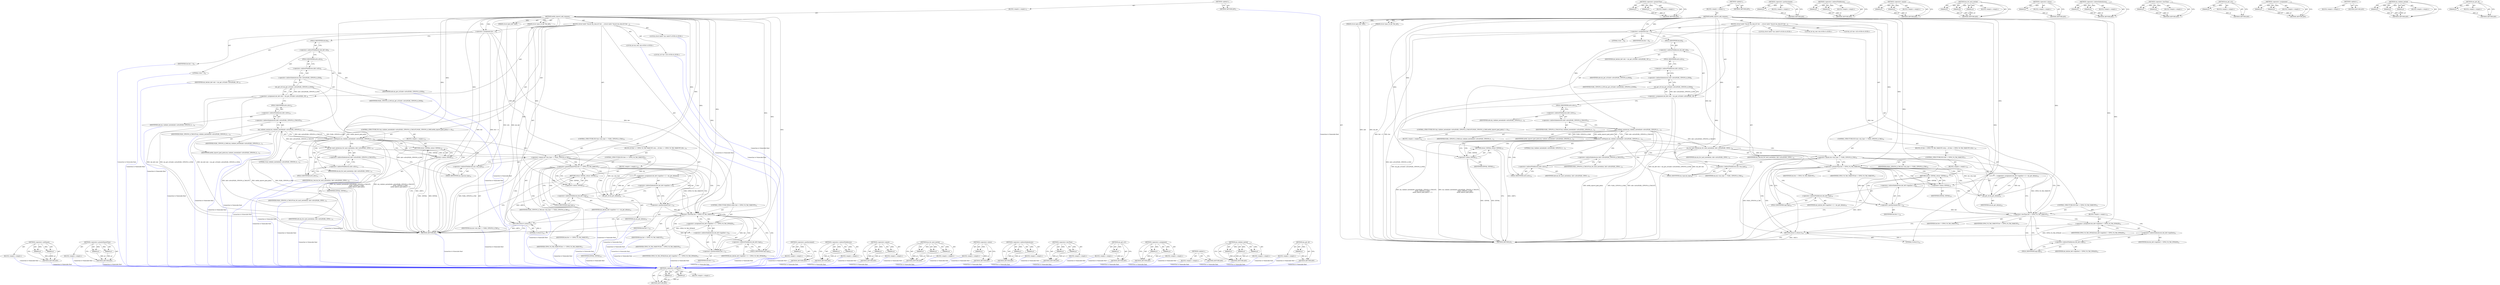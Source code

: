 digraph "nla_get_u8" {
vulnerable_133 [label=<(METHOD,&lt;operator&gt;.notEquals)>];
vulnerable_134 [label=<(PARAM,p1)>];
vulnerable_135 [label=<(PARAM,p2)>];
vulnerable_136 [label=<(BLOCK,&lt;empty&gt;,&lt;empty&gt;)>];
vulnerable_137 [label=<(METHOD_RETURN,ANY)>];
vulnerable_159 [label=<(METHOD,&lt;operator&gt;.greaterThan)>];
vulnerable_160 [label=<(PARAM,p1)>];
vulnerable_161 [label=<(PARAM,p2)>];
vulnerable_162 [label=<(BLOCK,&lt;empty&gt;,&lt;empty&gt;)>];
vulnerable_163 [label=<(METHOD_RETURN,ANY)>];
vulnerable_6 [label=<(METHOD,&lt;global&gt;)<SUB>1</SUB>>];
vulnerable_7 [label=<(BLOCK,&lt;empty&gt;,&lt;empty&gt;)<SUB>1</SUB>>];
vulnerable_8 [label=<(METHOD,netlbl_cipsov4_add_common)<SUB>1</SUB>>];
vulnerable_9 [label=<(PARAM,struct genl_info *info)<SUB>1</SUB>>];
vulnerable_10 [label=<(PARAM,struct cipso_v4_doi *doi_def)<SUB>2</SUB>>];
vulnerable_11 [label=<(BLOCK,{
	struct nlattr *nla;
	int nla_rem;
	u32 iter ...,{
	struct nlattr *nla;
	int nla_rem;
	u32 iter ...)<SUB>3</SUB>>];
vulnerable_12 [label="<(LOCAL,struct nlattr* nla: nlattr*)<SUB>4</SUB>>"];
vulnerable_13 [label="<(LOCAL,int nla_rem: int)<SUB>5</SUB>>"];
vulnerable_14 [label="<(LOCAL,u32 iter: u32)<SUB>6</SUB>>"];
vulnerable_15 [label=<(&lt;operator&gt;.assignment,iter = 0)<SUB>6</SUB>>];
vulnerable_16 [label=<(IDENTIFIER,iter,iter = 0)<SUB>6</SUB>>];
vulnerable_17 [label=<(LITERAL,0,iter = 0)<SUB>6</SUB>>];
vulnerable_18 [label=<(&lt;operator&gt;.assignment,doi_def-&gt;doi = nla_get_u32(info-&gt;attrs[NLBL_CIP...)<SUB>8</SUB>>];
vulnerable_19 [label=<(&lt;operator&gt;.indirectFieldAccess,doi_def-&gt;doi)<SUB>8</SUB>>];
vulnerable_20 [label=<(IDENTIFIER,doi_def,doi_def-&gt;doi = nla_get_u32(info-&gt;attrs[NLBL_CIP...)<SUB>8</SUB>>];
vulnerable_21 [label=<(FIELD_IDENTIFIER,doi,doi)<SUB>8</SUB>>];
vulnerable_22 [label=<(nla_get_u32,nla_get_u32(info-&gt;attrs[NLBL_CIPSOV4_A_DOI]))<SUB>8</SUB>>];
vulnerable_23 [label=<(&lt;operator&gt;.indirectIndexAccess,info-&gt;attrs[NLBL_CIPSOV4_A_DOI])<SUB>8</SUB>>];
vulnerable_24 [label=<(&lt;operator&gt;.indirectFieldAccess,info-&gt;attrs)<SUB>8</SUB>>];
vulnerable_25 [label=<(IDENTIFIER,info,nla_get_u32(info-&gt;attrs[NLBL_CIPSOV4_A_DOI]))<SUB>8</SUB>>];
vulnerable_26 [label=<(FIELD_IDENTIFIER,attrs,attrs)<SUB>8</SUB>>];
vulnerable_27 [label=<(IDENTIFIER,NLBL_CIPSOV4_A_DOI,nla_get_u32(info-&gt;attrs[NLBL_CIPSOV4_A_DOI]))<SUB>8</SUB>>];
vulnerable_28 [label=<(CONTROL_STRUCTURE,IF,if (nla_validate_nested(info-&gt;attrs[NLBL_CIPSOV4_A_TAGLST],
				NLBL_CIPSOV4_A_MAX,
				netlbl_cipsov4_genl_policy) != 0))<SUB>10</SUB>>];
vulnerable_29 [label=<(&lt;operator&gt;.notEquals,nla_validate_nested(info-&gt;attrs[NLBL_CIPSOV4_A_...)<SUB>10</SUB>>];
vulnerable_30 [label=<(nla_validate_nested,nla_validate_nested(info-&gt;attrs[NLBL_CIPSOV4_A_...)<SUB>10</SUB>>];
vulnerable_31 [label=<(&lt;operator&gt;.indirectIndexAccess,info-&gt;attrs[NLBL_CIPSOV4_A_TAGLST])<SUB>10</SUB>>];
vulnerable_32 [label=<(&lt;operator&gt;.indirectFieldAccess,info-&gt;attrs)<SUB>10</SUB>>];
vulnerable_33 [label=<(IDENTIFIER,info,nla_validate_nested(info-&gt;attrs[NLBL_CIPSOV4_A_...)<SUB>10</SUB>>];
vulnerable_34 [label=<(FIELD_IDENTIFIER,attrs,attrs)<SUB>10</SUB>>];
vulnerable_35 [label=<(IDENTIFIER,NLBL_CIPSOV4_A_TAGLST,nla_validate_nested(info-&gt;attrs[NLBL_CIPSOV4_A_...)<SUB>10</SUB>>];
vulnerable_36 [label=<(IDENTIFIER,NLBL_CIPSOV4_A_MAX,nla_validate_nested(info-&gt;attrs[NLBL_CIPSOV4_A_...)<SUB>11</SUB>>];
vulnerable_37 [label=<(IDENTIFIER,netlbl_cipsov4_genl_policy,nla_validate_nested(info-&gt;attrs[NLBL_CIPSOV4_A_...)<SUB>12</SUB>>];
vulnerable_38 [label=<(LITERAL,0,nla_validate_nested(info-&gt;attrs[NLBL_CIPSOV4_A_...)<SUB>12</SUB>>];
vulnerable_39 [label=<(BLOCK,&lt;empty&gt;,&lt;empty&gt;)<SUB>13</SUB>>];
vulnerable_40 [label=<(RETURN,return -EINVAL;,return -EINVAL;)<SUB>13</SUB>>];
vulnerable_41 [label=<(&lt;operator&gt;.minus,-EINVAL)<SUB>13</SUB>>];
vulnerable_42 [label=<(IDENTIFIER,EINVAL,-EINVAL)<SUB>13</SUB>>];
vulnerable_43 [label=<(nla_for_each_nested,nla_for_each_nested(nla, info-&gt;attrs[NLBL_CIPSO...)<SUB>15</SUB>>];
vulnerable_44 [label=<(IDENTIFIER,nla,nla_for_each_nested(nla, info-&gt;attrs[NLBL_CIPSO...)<SUB>15</SUB>>];
vulnerable_45 [label=<(&lt;operator&gt;.indirectIndexAccess,info-&gt;attrs[NLBL_CIPSOV4_A_TAGLST])<SUB>15</SUB>>];
vulnerable_46 [label=<(&lt;operator&gt;.indirectFieldAccess,info-&gt;attrs)<SUB>15</SUB>>];
vulnerable_47 [label=<(IDENTIFIER,info,nla_for_each_nested(nla, info-&gt;attrs[NLBL_CIPSO...)<SUB>15</SUB>>];
vulnerable_48 [label=<(FIELD_IDENTIFIER,attrs,attrs)<SUB>15</SUB>>];
vulnerable_49 [label=<(IDENTIFIER,NLBL_CIPSOV4_A_TAGLST,nla_for_each_nested(nla, info-&gt;attrs[NLBL_CIPSO...)<SUB>15</SUB>>];
vulnerable_50 [label=<(IDENTIFIER,nla_rem,nla_for_each_nested(nla, info-&gt;attrs[NLBL_CIPSO...)<SUB>15</SUB>>];
vulnerable_51 [label=<(CONTROL_STRUCTURE,IF,if (nla-&gt;nla_type == NLBL_CIPSOV4_A_TAG))<SUB>16</SUB>>];
vulnerable_52 [label=<(&lt;operator&gt;.equals,nla-&gt;nla_type == NLBL_CIPSOV4_A_TAG)<SUB>16</SUB>>];
vulnerable_53 [label=<(&lt;operator&gt;.indirectFieldAccess,nla-&gt;nla_type)<SUB>16</SUB>>];
vulnerable_54 [label=<(IDENTIFIER,nla,nla-&gt;nla_type == NLBL_CIPSOV4_A_TAG)<SUB>16</SUB>>];
vulnerable_55 [label=<(FIELD_IDENTIFIER,nla_type,nla_type)<SUB>16</SUB>>];
vulnerable_56 [label=<(IDENTIFIER,NLBL_CIPSOV4_A_TAG,nla-&gt;nla_type == NLBL_CIPSOV4_A_TAG)<SUB>16</SUB>>];
vulnerable_57 [label=<(BLOCK,{
			if (iter &gt; CIPSO_V4_TAG_MAXCNT)
 				retur...,{
			if (iter &gt; CIPSO_V4_TAG_MAXCNT)
 				retur...)<SUB>16</SUB>>];
vulnerable_58 [label=<(CONTROL_STRUCTURE,IF,if (iter &gt; CIPSO_V4_TAG_MAXCNT))<SUB>17</SUB>>];
vulnerable_59 [label=<(&lt;operator&gt;.greaterThan,iter &gt; CIPSO_V4_TAG_MAXCNT)<SUB>17</SUB>>];
vulnerable_60 [label=<(IDENTIFIER,iter,iter &gt; CIPSO_V4_TAG_MAXCNT)<SUB>17</SUB>>];
vulnerable_61 [label=<(IDENTIFIER,CIPSO_V4_TAG_MAXCNT,iter &gt; CIPSO_V4_TAG_MAXCNT)<SUB>17</SUB>>];
vulnerable_62 [label=<(BLOCK,&lt;empty&gt;,&lt;empty&gt;)<SUB>18</SUB>>];
vulnerable_63 [label=<(RETURN,return -EINVAL;,return -EINVAL;)<SUB>18</SUB>>];
vulnerable_64 [label=<(&lt;operator&gt;.minus,-EINVAL)<SUB>18</SUB>>];
vulnerable_65 [label=<(IDENTIFIER,EINVAL,-EINVAL)<SUB>18</SUB>>];
vulnerable_66 [label=<(&lt;operator&gt;.assignment,doi_def-&gt;tags[iter++] = nla_get_u8(nla))<SUB>19</SUB>>];
vulnerable_67 [label=<(&lt;operator&gt;.indirectIndexAccess,doi_def-&gt;tags[iter++])<SUB>19</SUB>>];
vulnerable_68 [label=<(&lt;operator&gt;.indirectFieldAccess,doi_def-&gt;tags)<SUB>19</SUB>>];
vulnerable_69 [label=<(IDENTIFIER,doi_def,doi_def-&gt;tags[iter++] = nla_get_u8(nla))<SUB>19</SUB>>];
vulnerable_70 [label=<(FIELD_IDENTIFIER,tags,tags)<SUB>19</SUB>>];
vulnerable_71 [label=<(&lt;operator&gt;.postIncrement,iter++)<SUB>19</SUB>>];
vulnerable_72 [label=<(IDENTIFIER,iter,iter++)<SUB>19</SUB>>];
vulnerable_73 [label=<(nla_get_u8,nla_get_u8(nla))<SUB>19</SUB>>];
vulnerable_74 [label=<(IDENTIFIER,nla,nla_get_u8(nla))<SUB>19</SUB>>];
vulnerable_75 [label=<(CONTROL_STRUCTURE,IF,if (iter &lt; CIPSO_V4_TAG_MAXCNT))<SUB>21</SUB>>];
vulnerable_76 [label=<(&lt;operator&gt;.lessThan,iter &lt; CIPSO_V4_TAG_MAXCNT)<SUB>21</SUB>>];
vulnerable_77 [label=<(IDENTIFIER,iter,iter &lt; CIPSO_V4_TAG_MAXCNT)<SUB>21</SUB>>];
vulnerable_78 [label=<(IDENTIFIER,CIPSO_V4_TAG_MAXCNT,iter &lt; CIPSO_V4_TAG_MAXCNT)<SUB>21</SUB>>];
vulnerable_79 [label=<(BLOCK,&lt;empty&gt;,&lt;empty&gt;)<SUB>22</SUB>>];
vulnerable_80 [label=<(&lt;operator&gt;.assignment,doi_def-&gt;tags[iter] = CIPSO_V4_TAG_INVALID)<SUB>22</SUB>>];
vulnerable_81 [label=<(&lt;operator&gt;.indirectIndexAccess,doi_def-&gt;tags[iter])<SUB>22</SUB>>];
vulnerable_82 [label=<(&lt;operator&gt;.indirectFieldAccess,doi_def-&gt;tags)<SUB>22</SUB>>];
vulnerable_83 [label=<(IDENTIFIER,doi_def,doi_def-&gt;tags[iter] = CIPSO_V4_TAG_INVALID)<SUB>22</SUB>>];
vulnerable_84 [label=<(FIELD_IDENTIFIER,tags,tags)<SUB>22</SUB>>];
vulnerable_85 [label=<(IDENTIFIER,iter,doi_def-&gt;tags[iter] = CIPSO_V4_TAG_INVALID)<SUB>22</SUB>>];
vulnerable_86 [label=<(IDENTIFIER,CIPSO_V4_TAG_INVALID,doi_def-&gt;tags[iter] = CIPSO_V4_TAG_INVALID)<SUB>22</SUB>>];
vulnerable_87 [label=<(RETURN,return 0;,return 0;)<SUB>24</SUB>>];
vulnerable_88 [label=<(LITERAL,0,return 0;)<SUB>24</SUB>>];
vulnerable_89 [label=<(METHOD_RETURN,int)<SUB>1</SUB>>];
vulnerable_91 [label=<(METHOD_RETURN,ANY)<SUB>1</SUB>>];
vulnerable_164 [label=<(METHOD,&lt;operator&gt;.postIncrement)>];
vulnerable_165 [label=<(PARAM,p1)>];
vulnerable_166 [label=<(BLOCK,&lt;empty&gt;,&lt;empty&gt;)>];
vulnerable_167 [label=<(METHOD_RETURN,ANY)>];
vulnerable_119 [label=<(METHOD,&lt;operator&gt;.indirectFieldAccess)>];
vulnerable_120 [label=<(PARAM,p1)>];
vulnerable_121 [label=<(PARAM,p2)>];
vulnerable_122 [label=<(BLOCK,&lt;empty&gt;,&lt;empty&gt;)>];
vulnerable_123 [label=<(METHOD_RETURN,ANY)>];
vulnerable_154 [label=<(METHOD,&lt;operator&gt;.equals)>];
vulnerable_155 [label=<(PARAM,p1)>];
vulnerable_156 [label=<(PARAM,p2)>];
vulnerable_157 [label=<(BLOCK,&lt;empty&gt;,&lt;empty&gt;)>];
vulnerable_158 [label=<(METHOD_RETURN,ANY)>];
vulnerable_148 [label=<(METHOD,nla_for_each_nested)>];
vulnerable_149 [label=<(PARAM,p1)>];
vulnerable_150 [label=<(PARAM,p2)>];
vulnerable_151 [label=<(PARAM,p3)>];
vulnerable_152 [label=<(BLOCK,&lt;empty&gt;,&lt;empty&gt;)>];
vulnerable_153 [label=<(METHOD_RETURN,ANY)>];
vulnerable_144 [label=<(METHOD,&lt;operator&gt;.minus)>];
vulnerable_145 [label=<(PARAM,p1)>];
vulnerable_146 [label=<(BLOCK,&lt;empty&gt;,&lt;empty&gt;)>];
vulnerable_147 [label=<(METHOD_RETURN,ANY)>];
vulnerable_128 [label=<(METHOD,&lt;operator&gt;.indirectIndexAccess)>];
vulnerable_129 [label=<(PARAM,p1)>];
vulnerable_130 [label=<(PARAM,p2)>];
vulnerable_131 [label=<(BLOCK,&lt;empty&gt;,&lt;empty&gt;)>];
vulnerable_132 [label=<(METHOD_RETURN,ANY)>];
vulnerable_172 [label=<(METHOD,&lt;operator&gt;.lessThan)>];
vulnerable_173 [label=<(PARAM,p1)>];
vulnerable_174 [label=<(PARAM,p2)>];
vulnerable_175 [label=<(BLOCK,&lt;empty&gt;,&lt;empty&gt;)>];
vulnerable_176 [label=<(METHOD_RETURN,ANY)>];
vulnerable_124 [label=<(METHOD,nla_get_u32)>];
vulnerable_125 [label=<(PARAM,p1)>];
vulnerable_126 [label=<(BLOCK,&lt;empty&gt;,&lt;empty&gt;)>];
vulnerable_127 [label=<(METHOD_RETURN,ANY)>];
vulnerable_114 [label=<(METHOD,&lt;operator&gt;.assignment)>];
vulnerable_115 [label=<(PARAM,p1)>];
vulnerable_116 [label=<(PARAM,p2)>];
vulnerable_117 [label=<(BLOCK,&lt;empty&gt;,&lt;empty&gt;)>];
vulnerable_118 [label=<(METHOD_RETURN,ANY)>];
vulnerable_108 [label=<(METHOD,&lt;global&gt;)<SUB>1</SUB>>];
vulnerable_109 [label=<(BLOCK,&lt;empty&gt;,&lt;empty&gt;)>];
vulnerable_110 [label=<(METHOD_RETURN,ANY)>];
vulnerable_138 [label=<(METHOD,nla_validate_nested)>];
vulnerable_139 [label=<(PARAM,p1)>];
vulnerable_140 [label=<(PARAM,p2)>];
vulnerable_141 [label=<(PARAM,p3)>];
vulnerable_142 [label=<(BLOCK,&lt;empty&gt;,&lt;empty&gt;)>];
vulnerable_143 [label=<(METHOD_RETURN,ANY)>];
vulnerable_168 [label=<(METHOD,nla_get_u8)>];
vulnerable_169 [label=<(PARAM,p1)>];
vulnerable_170 [label=<(BLOCK,&lt;empty&gt;,&lt;empty&gt;)>];
vulnerable_171 [label=<(METHOD_RETURN,ANY)>];
fixed_133 [label=<(METHOD,&lt;operator&gt;.notEquals)>];
fixed_134 [label=<(PARAM,p1)>];
fixed_135 [label=<(PARAM,p2)>];
fixed_136 [label=<(BLOCK,&lt;empty&gt;,&lt;empty&gt;)>];
fixed_137 [label=<(METHOD_RETURN,ANY)>];
fixed_159 [label=<(METHOD,&lt;operator&gt;.greaterEqualsThan)>];
fixed_160 [label=<(PARAM,p1)>];
fixed_161 [label=<(PARAM,p2)>];
fixed_162 [label=<(BLOCK,&lt;empty&gt;,&lt;empty&gt;)>];
fixed_163 [label=<(METHOD_RETURN,ANY)>];
fixed_6 [label=<(METHOD,&lt;global&gt;)<SUB>1</SUB>>];
fixed_7 [label=<(BLOCK,&lt;empty&gt;,&lt;empty&gt;)<SUB>1</SUB>>];
fixed_8 [label=<(METHOD,netlbl_cipsov4_add_common)<SUB>1</SUB>>];
fixed_9 [label=<(PARAM,struct genl_info *info)<SUB>1</SUB>>];
fixed_10 [label=<(PARAM,struct cipso_v4_doi *doi_def)<SUB>2</SUB>>];
fixed_11 [label=<(BLOCK,{
	struct nlattr *nla;
	int nla_rem;
	u32 iter ...,{
	struct nlattr *nla;
	int nla_rem;
	u32 iter ...)<SUB>3</SUB>>];
fixed_12 [label="<(LOCAL,struct nlattr* nla: nlattr*)<SUB>4</SUB>>"];
fixed_13 [label="<(LOCAL,int nla_rem: int)<SUB>5</SUB>>"];
fixed_14 [label="<(LOCAL,u32 iter: u32)<SUB>6</SUB>>"];
fixed_15 [label=<(&lt;operator&gt;.assignment,iter = 0)<SUB>6</SUB>>];
fixed_16 [label=<(IDENTIFIER,iter,iter = 0)<SUB>6</SUB>>];
fixed_17 [label=<(LITERAL,0,iter = 0)<SUB>6</SUB>>];
fixed_18 [label=<(&lt;operator&gt;.assignment,doi_def-&gt;doi = nla_get_u32(info-&gt;attrs[NLBL_CIP...)<SUB>8</SUB>>];
fixed_19 [label=<(&lt;operator&gt;.indirectFieldAccess,doi_def-&gt;doi)<SUB>8</SUB>>];
fixed_20 [label=<(IDENTIFIER,doi_def,doi_def-&gt;doi = nla_get_u32(info-&gt;attrs[NLBL_CIP...)<SUB>8</SUB>>];
fixed_21 [label=<(FIELD_IDENTIFIER,doi,doi)<SUB>8</SUB>>];
fixed_22 [label=<(nla_get_u32,nla_get_u32(info-&gt;attrs[NLBL_CIPSOV4_A_DOI]))<SUB>8</SUB>>];
fixed_23 [label=<(&lt;operator&gt;.indirectIndexAccess,info-&gt;attrs[NLBL_CIPSOV4_A_DOI])<SUB>8</SUB>>];
fixed_24 [label=<(&lt;operator&gt;.indirectFieldAccess,info-&gt;attrs)<SUB>8</SUB>>];
fixed_25 [label=<(IDENTIFIER,info,nla_get_u32(info-&gt;attrs[NLBL_CIPSOV4_A_DOI]))<SUB>8</SUB>>];
fixed_26 [label=<(FIELD_IDENTIFIER,attrs,attrs)<SUB>8</SUB>>];
fixed_27 [label=<(IDENTIFIER,NLBL_CIPSOV4_A_DOI,nla_get_u32(info-&gt;attrs[NLBL_CIPSOV4_A_DOI]))<SUB>8</SUB>>];
fixed_28 [label=<(CONTROL_STRUCTURE,IF,if (nla_validate_nested(info-&gt;attrs[NLBL_CIPSOV4_A_TAGLST],
				NLBL_CIPSOV4_A_MAX,
				netlbl_cipsov4_genl_policy) != 0))<SUB>10</SUB>>];
fixed_29 [label=<(&lt;operator&gt;.notEquals,nla_validate_nested(info-&gt;attrs[NLBL_CIPSOV4_A_...)<SUB>10</SUB>>];
fixed_30 [label=<(nla_validate_nested,nla_validate_nested(info-&gt;attrs[NLBL_CIPSOV4_A_...)<SUB>10</SUB>>];
fixed_31 [label=<(&lt;operator&gt;.indirectIndexAccess,info-&gt;attrs[NLBL_CIPSOV4_A_TAGLST])<SUB>10</SUB>>];
fixed_32 [label=<(&lt;operator&gt;.indirectFieldAccess,info-&gt;attrs)<SUB>10</SUB>>];
fixed_33 [label=<(IDENTIFIER,info,nla_validate_nested(info-&gt;attrs[NLBL_CIPSOV4_A_...)<SUB>10</SUB>>];
fixed_34 [label=<(FIELD_IDENTIFIER,attrs,attrs)<SUB>10</SUB>>];
fixed_35 [label=<(IDENTIFIER,NLBL_CIPSOV4_A_TAGLST,nla_validate_nested(info-&gt;attrs[NLBL_CIPSOV4_A_...)<SUB>10</SUB>>];
fixed_36 [label=<(IDENTIFIER,NLBL_CIPSOV4_A_MAX,nla_validate_nested(info-&gt;attrs[NLBL_CIPSOV4_A_...)<SUB>11</SUB>>];
fixed_37 [label=<(IDENTIFIER,netlbl_cipsov4_genl_policy,nla_validate_nested(info-&gt;attrs[NLBL_CIPSOV4_A_...)<SUB>12</SUB>>];
fixed_38 [label=<(LITERAL,0,nla_validate_nested(info-&gt;attrs[NLBL_CIPSOV4_A_...)<SUB>12</SUB>>];
fixed_39 [label=<(BLOCK,&lt;empty&gt;,&lt;empty&gt;)<SUB>13</SUB>>];
fixed_40 [label=<(RETURN,return -EINVAL;,return -EINVAL;)<SUB>13</SUB>>];
fixed_41 [label=<(&lt;operator&gt;.minus,-EINVAL)<SUB>13</SUB>>];
fixed_42 [label=<(IDENTIFIER,EINVAL,-EINVAL)<SUB>13</SUB>>];
fixed_43 [label=<(nla_for_each_nested,nla_for_each_nested(nla, info-&gt;attrs[NLBL_CIPSO...)<SUB>15</SUB>>];
fixed_44 [label=<(IDENTIFIER,nla,nla_for_each_nested(nla, info-&gt;attrs[NLBL_CIPSO...)<SUB>15</SUB>>];
fixed_45 [label=<(&lt;operator&gt;.indirectIndexAccess,info-&gt;attrs[NLBL_CIPSOV4_A_TAGLST])<SUB>15</SUB>>];
fixed_46 [label=<(&lt;operator&gt;.indirectFieldAccess,info-&gt;attrs)<SUB>15</SUB>>];
fixed_47 [label=<(IDENTIFIER,info,nla_for_each_nested(nla, info-&gt;attrs[NLBL_CIPSO...)<SUB>15</SUB>>];
fixed_48 [label=<(FIELD_IDENTIFIER,attrs,attrs)<SUB>15</SUB>>];
fixed_49 [label=<(IDENTIFIER,NLBL_CIPSOV4_A_TAGLST,nla_for_each_nested(nla, info-&gt;attrs[NLBL_CIPSO...)<SUB>15</SUB>>];
fixed_50 [label=<(IDENTIFIER,nla_rem,nla_for_each_nested(nla, info-&gt;attrs[NLBL_CIPSO...)<SUB>15</SUB>>];
fixed_51 [label=<(CONTROL_STRUCTURE,IF,if (nla-&gt;nla_type == NLBL_CIPSOV4_A_TAG))<SUB>16</SUB>>];
fixed_52 [label=<(&lt;operator&gt;.equals,nla-&gt;nla_type == NLBL_CIPSOV4_A_TAG)<SUB>16</SUB>>];
fixed_53 [label=<(&lt;operator&gt;.indirectFieldAccess,nla-&gt;nla_type)<SUB>16</SUB>>];
fixed_54 [label=<(IDENTIFIER,nla,nla-&gt;nla_type == NLBL_CIPSOV4_A_TAG)<SUB>16</SUB>>];
fixed_55 [label=<(FIELD_IDENTIFIER,nla_type,nla_type)<SUB>16</SUB>>];
fixed_56 [label=<(IDENTIFIER,NLBL_CIPSOV4_A_TAG,nla-&gt;nla_type == NLBL_CIPSOV4_A_TAG)<SUB>16</SUB>>];
fixed_57 [label=<(BLOCK,{
			if (iter &gt;= CIPSO_V4_TAG_MAXCNT)
 				retu...,{
			if (iter &gt;= CIPSO_V4_TAG_MAXCNT)
 				retu...)<SUB>16</SUB>>];
fixed_58 [label=<(CONTROL_STRUCTURE,IF,if (iter &gt;= CIPSO_V4_TAG_MAXCNT))<SUB>17</SUB>>];
fixed_59 [label=<(&lt;operator&gt;.greaterEqualsThan,iter &gt;= CIPSO_V4_TAG_MAXCNT)<SUB>17</SUB>>];
fixed_60 [label=<(IDENTIFIER,iter,iter &gt;= CIPSO_V4_TAG_MAXCNT)<SUB>17</SUB>>];
fixed_61 [label=<(IDENTIFIER,CIPSO_V4_TAG_MAXCNT,iter &gt;= CIPSO_V4_TAG_MAXCNT)<SUB>17</SUB>>];
fixed_62 [label=<(BLOCK,&lt;empty&gt;,&lt;empty&gt;)<SUB>18</SUB>>];
fixed_63 [label=<(RETURN,return -EINVAL;,return -EINVAL;)<SUB>18</SUB>>];
fixed_64 [label=<(&lt;operator&gt;.minus,-EINVAL)<SUB>18</SUB>>];
fixed_65 [label=<(IDENTIFIER,EINVAL,-EINVAL)<SUB>18</SUB>>];
fixed_66 [label=<(&lt;operator&gt;.assignment,doi_def-&gt;tags[iter++] = nla_get_u8(nla))<SUB>19</SUB>>];
fixed_67 [label=<(&lt;operator&gt;.indirectIndexAccess,doi_def-&gt;tags[iter++])<SUB>19</SUB>>];
fixed_68 [label=<(&lt;operator&gt;.indirectFieldAccess,doi_def-&gt;tags)<SUB>19</SUB>>];
fixed_69 [label=<(IDENTIFIER,doi_def,doi_def-&gt;tags[iter++] = nla_get_u8(nla))<SUB>19</SUB>>];
fixed_70 [label=<(FIELD_IDENTIFIER,tags,tags)<SUB>19</SUB>>];
fixed_71 [label=<(&lt;operator&gt;.postIncrement,iter++)<SUB>19</SUB>>];
fixed_72 [label=<(IDENTIFIER,iter,iter++)<SUB>19</SUB>>];
fixed_73 [label=<(nla_get_u8,nla_get_u8(nla))<SUB>19</SUB>>];
fixed_74 [label=<(IDENTIFIER,nla,nla_get_u8(nla))<SUB>19</SUB>>];
fixed_75 [label=<(CONTROL_STRUCTURE,WHILE,while (iter &lt; CIPSO_V4_TAG_MAXCNT))<SUB>21</SUB>>];
fixed_76 [label=<(&lt;operator&gt;.lessThan,iter &lt; CIPSO_V4_TAG_MAXCNT)<SUB>21</SUB>>];
fixed_77 [label=<(IDENTIFIER,iter,iter &lt; CIPSO_V4_TAG_MAXCNT)<SUB>21</SUB>>];
fixed_78 [label=<(IDENTIFIER,CIPSO_V4_TAG_MAXCNT,iter &lt; CIPSO_V4_TAG_MAXCNT)<SUB>21</SUB>>];
fixed_79 [label=<(&lt;operator&gt;.assignment,doi_def-&gt;tags[iter++] = CIPSO_V4_TAG_INVALID)<SUB>22</SUB>>];
fixed_80 [label=<(&lt;operator&gt;.indirectIndexAccess,doi_def-&gt;tags[iter++])<SUB>22</SUB>>];
fixed_81 [label=<(&lt;operator&gt;.indirectFieldAccess,doi_def-&gt;tags)<SUB>22</SUB>>];
fixed_82 [label=<(IDENTIFIER,doi_def,doi_def-&gt;tags[iter++] = CIPSO_V4_TAG_INVALID)<SUB>22</SUB>>];
fixed_83 [label=<(FIELD_IDENTIFIER,tags,tags)<SUB>22</SUB>>];
fixed_84 [label=<(&lt;operator&gt;.postIncrement,iter++)<SUB>22</SUB>>];
fixed_85 [label=<(IDENTIFIER,iter,iter++)<SUB>22</SUB>>];
fixed_86 [label=<(IDENTIFIER,CIPSO_V4_TAG_INVALID,doi_def-&gt;tags[iter++] = CIPSO_V4_TAG_INVALID)<SUB>22</SUB>>];
fixed_87 [label=<(RETURN,return 0;,return 0;)<SUB>24</SUB>>];
fixed_88 [label=<(LITERAL,0,return 0;)<SUB>24</SUB>>];
fixed_89 [label=<(METHOD_RETURN,int)<SUB>1</SUB>>];
fixed_91 [label=<(METHOD_RETURN,ANY)<SUB>1</SUB>>];
fixed_164 [label=<(METHOD,&lt;operator&gt;.postIncrement)>];
fixed_165 [label=<(PARAM,p1)>];
fixed_166 [label=<(BLOCK,&lt;empty&gt;,&lt;empty&gt;)>];
fixed_167 [label=<(METHOD_RETURN,ANY)>];
fixed_119 [label=<(METHOD,&lt;operator&gt;.indirectFieldAccess)>];
fixed_120 [label=<(PARAM,p1)>];
fixed_121 [label=<(PARAM,p2)>];
fixed_122 [label=<(BLOCK,&lt;empty&gt;,&lt;empty&gt;)>];
fixed_123 [label=<(METHOD_RETURN,ANY)>];
fixed_154 [label=<(METHOD,&lt;operator&gt;.equals)>];
fixed_155 [label=<(PARAM,p1)>];
fixed_156 [label=<(PARAM,p2)>];
fixed_157 [label=<(BLOCK,&lt;empty&gt;,&lt;empty&gt;)>];
fixed_158 [label=<(METHOD_RETURN,ANY)>];
fixed_148 [label=<(METHOD,nla_for_each_nested)>];
fixed_149 [label=<(PARAM,p1)>];
fixed_150 [label=<(PARAM,p2)>];
fixed_151 [label=<(PARAM,p3)>];
fixed_152 [label=<(BLOCK,&lt;empty&gt;,&lt;empty&gt;)>];
fixed_153 [label=<(METHOD_RETURN,ANY)>];
fixed_144 [label=<(METHOD,&lt;operator&gt;.minus)>];
fixed_145 [label=<(PARAM,p1)>];
fixed_146 [label=<(BLOCK,&lt;empty&gt;,&lt;empty&gt;)>];
fixed_147 [label=<(METHOD_RETURN,ANY)>];
fixed_128 [label=<(METHOD,&lt;operator&gt;.indirectIndexAccess)>];
fixed_129 [label=<(PARAM,p1)>];
fixed_130 [label=<(PARAM,p2)>];
fixed_131 [label=<(BLOCK,&lt;empty&gt;,&lt;empty&gt;)>];
fixed_132 [label=<(METHOD_RETURN,ANY)>];
fixed_172 [label=<(METHOD,&lt;operator&gt;.lessThan)>];
fixed_173 [label=<(PARAM,p1)>];
fixed_174 [label=<(PARAM,p2)>];
fixed_175 [label=<(BLOCK,&lt;empty&gt;,&lt;empty&gt;)>];
fixed_176 [label=<(METHOD_RETURN,ANY)>];
fixed_124 [label=<(METHOD,nla_get_u32)>];
fixed_125 [label=<(PARAM,p1)>];
fixed_126 [label=<(BLOCK,&lt;empty&gt;,&lt;empty&gt;)>];
fixed_127 [label=<(METHOD_RETURN,ANY)>];
fixed_114 [label=<(METHOD,&lt;operator&gt;.assignment)>];
fixed_115 [label=<(PARAM,p1)>];
fixed_116 [label=<(PARAM,p2)>];
fixed_117 [label=<(BLOCK,&lt;empty&gt;,&lt;empty&gt;)>];
fixed_118 [label=<(METHOD_RETURN,ANY)>];
fixed_108 [label=<(METHOD,&lt;global&gt;)<SUB>1</SUB>>];
fixed_109 [label=<(BLOCK,&lt;empty&gt;,&lt;empty&gt;)>];
fixed_110 [label=<(METHOD_RETURN,ANY)>];
fixed_138 [label=<(METHOD,nla_validate_nested)>];
fixed_139 [label=<(PARAM,p1)>];
fixed_140 [label=<(PARAM,p2)>];
fixed_141 [label=<(PARAM,p3)>];
fixed_142 [label=<(BLOCK,&lt;empty&gt;,&lt;empty&gt;)>];
fixed_143 [label=<(METHOD_RETURN,ANY)>];
fixed_168 [label=<(METHOD,nla_get_u8)>];
fixed_169 [label=<(PARAM,p1)>];
fixed_170 [label=<(BLOCK,&lt;empty&gt;,&lt;empty&gt;)>];
fixed_171 [label=<(METHOD_RETURN,ANY)>];
vulnerable_133 -> vulnerable_134  [key=0, label="AST: "];
vulnerable_133 -> vulnerable_134  [key=1, label="DDG: "];
vulnerable_133 -> vulnerable_136  [key=0, label="AST: "];
vulnerable_133 -> vulnerable_135  [key=0, label="AST: "];
vulnerable_133 -> vulnerable_135  [key=1, label="DDG: "];
vulnerable_133 -> vulnerable_137  [key=0, label="AST: "];
vulnerable_133 -> vulnerable_137  [key=1, label="CFG: "];
vulnerable_134 -> vulnerable_137  [key=0, label="DDG: p1"];
vulnerable_135 -> vulnerable_137  [key=0, label="DDG: p2"];
vulnerable_159 -> vulnerable_160  [key=0, label="AST: "];
vulnerable_159 -> vulnerable_160  [key=1, label="DDG: "];
vulnerable_159 -> vulnerable_162  [key=0, label="AST: "];
vulnerable_159 -> vulnerable_161  [key=0, label="AST: "];
vulnerable_159 -> vulnerable_161  [key=1, label="DDG: "];
vulnerable_159 -> vulnerable_163  [key=0, label="AST: "];
vulnerable_159 -> vulnerable_163  [key=1, label="CFG: "];
vulnerable_160 -> vulnerable_163  [key=0, label="DDG: p1"];
vulnerable_161 -> vulnerable_163  [key=0, label="DDG: p2"];
vulnerable_6 -> vulnerable_7  [key=0, label="AST: "];
vulnerable_6 -> vulnerable_91  [key=0, label="AST: "];
vulnerable_6 -> vulnerable_91  [key=1, label="CFG: "];
vulnerable_7 -> vulnerable_8  [key=0, label="AST: "];
vulnerable_8 -> vulnerable_9  [key=0, label="AST: "];
vulnerable_8 -> vulnerable_9  [key=1, label="DDG: "];
vulnerable_8 -> vulnerable_10  [key=0, label="AST: "];
vulnerable_8 -> vulnerable_10  [key=1, label="DDG: "];
vulnerable_8 -> vulnerable_11  [key=0, label="AST: "];
vulnerable_8 -> vulnerable_89  [key=0, label="AST: "];
vulnerable_8 -> vulnerable_15  [key=0, label="CFG: "];
vulnerable_8 -> vulnerable_15  [key=1, label="DDG: "];
vulnerable_8 -> vulnerable_87  [key=0, label="DDG: "];
vulnerable_8 -> vulnerable_43  [key=0, label="DDG: "];
vulnerable_8 -> vulnerable_88  [key=0, label="DDG: "];
vulnerable_8 -> vulnerable_29  [key=0, label="DDG: "];
vulnerable_8 -> vulnerable_52  [key=0, label="DDG: "];
vulnerable_8 -> vulnerable_76  [key=0, label="DDG: "];
vulnerable_8 -> vulnerable_80  [key=0, label="DDG: "];
vulnerable_8 -> vulnerable_30  [key=0, label="DDG: "];
vulnerable_8 -> vulnerable_41  [key=0, label="DDG: "];
vulnerable_8 -> vulnerable_59  [key=0, label="DDG: "];
vulnerable_8 -> vulnerable_73  [key=0, label="DDG: "];
vulnerable_8 -> vulnerable_71  [key=0, label="DDG: "];
vulnerable_8 -> vulnerable_64  [key=0, label="DDG: "];
vulnerable_9 -> vulnerable_89  [key=0, label="DDG: info"];
vulnerable_10 -> vulnerable_89  [key=0, label="DDG: doi_def"];
vulnerable_11 -> vulnerable_12  [key=0, label="AST: "];
vulnerable_11 -> vulnerable_13  [key=0, label="AST: "];
vulnerable_11 -> vulnerable_14  [key=0, label="AST: "];
vulnerable_11 -> vulnerable_15  [key=0, label="AST: "];
vulnerable_11 -> vulnerable_18  [key=0, label="AST: "];
vulnerable_11 -> vulnerable_28  [key=0, label="AST: "];
vulnerable_11 -> vulnerable_43  [key=0, label="AST: "];
vulnerable_11 -> vulnerable_51  [key=0, label="AST: "];
vulnerable_11 -> vulnerable_75  [key=0, label="AST: "];
vulnerable_11 -> vulnerable_87  [key=0, label="AST: "];
vulnerable_15 -> vulnerable_16  [key=0, label="AST: "];
vulnerable_15 -> vulnerable_17  [key=0, label="AST: "];
vulnerable_15 -> vulnerable_21  [key=0, label="CFG: "];
vulnerable_15 -> vulnerable_89  [key=0, label="DDG: iter"];
vulnerable_15 -> vulnerable_89  [key=1, label="DDG: iter = 0"];
vulnerable_15 -> vulnerable_76  [key=0, label="DDG: iter"];
vulnerable_15 -> vulnerable_59  [key=0, label="DDG: iter"];
vulnerable_18 -> vulnerable_19  [key=0, label="AST: "];
vulnerable_18 -> vulnerable_22  [key=0, label="AST: "];
vulnerable_18 -> vulnerable_34  [key=0, label="CFG: "];
vulnerable_18 -> vulnerable_89  [key=0, label="DDG: doi_def-&gt;doi"];
vulnerable_18 -> vulnerable_89  [key=1, label="DDG: nla_get_u32(info-&gt;attrs[NLBL_CIPSOV4_A_DOI])"];
vulnerable_18 -> vulnerable_89  [key=2, label="DDG: doi_def-&gt;doi = nla_get_u32(info-&gt;attrs[NLBL_CIPSOV4_A_DOI])"];
vulnerable_19 -> vulnerable_20  [key=0, label="AST: "];
vulnerable_19 -> vulnerable_21  [key=0, label="AST: "];
vulnerable_19 -> vulnerable_26  [key=0, label="CFG: "];
vulnerable_21 -> vulnerable_19  [key=0, label="CFG: "];
vulnerable_22 -> vulnerable_23  [key=0, label="AST: "];
vulnerable_22 -> vulnerable_18  [key=0, label="CFG: "];
vulnerable_22 -> vulnerable_18  [key=1, label="DDG: info-&gt;attrs[NLBL_CIPSOV4_A_DOI]"];
vulnerable_22 -> vulnerable_89  [key=0, label="DDG: info-&gt;attrs[NLBL_CIPSOV4_A_DOI]"];
vulnerable_23 -> vulnerable_24  [key=0, label="AST: "];
vulnerable_23 -> vulnerable_27  [key=0, label="AST: "];
vulnerable_23 -> vulnerable_22  [key=0, label="CFG: "];
vulnerable_24 -> vulnerable_25  [key=0, label="AST: "];
vulnerable_24 -> vulnerable_26  [key=0, label="AST: "];
vulnerable_24 -> vulnerable_23  [key=0, label="CFG: "];
vulnerable_26 -> vulnerable_24  [key=0, label="CFG: "];
vulnerable_28 -> vulnerable_29  [key=0, label="AST: "];
vulnerable_28 -> vulnerable_39  [key=0, label="AST: "];
vulnerable_29 -> vulnerable_30  [key=0, label="AST: "];
vulnerable_29 -> vulnerable_38  [key=0, label="AST: "];
vulnerable_29 -> vulnerable_41  [key=0, label="CFG: "];
vulnerable_29 -> vulnerable_41  [key=1, label="CDG: "];
vulnerable_29 -> vulnerable_48  [key=0, label="CFG: "];
vulnerable_29 -> vulnerable_48  [key=1, label="CDG: "];
vulnerable_29 -> vulnerable_89  [key=0, label="DDG: nla_validate_nested(info-&gt;attrs[NLBL_CIPSOV4_A_TAGLST],
				NLBL_CIPSOV4_A_MAX,
				netlbl_cipsov4_genl_policy)"];
vulnerable_29 -> vulnerable_89  [key=1, label="DDG: nla_validate_nested(info-&gt;attrs[NLBL_CIPSOV4_A_TAGLST],
				NLBL_CIPSOV4_A_MAX,
				netlbl_cipsov4_genl_policy) != 0"];
vulnerable_29 -> vulnerable_52  [key=0, label="CDG: "];
vulnerable_29 -> vulnerable_46  [key=0, label="CDG: "];
vulnerable_29 -> vulnerable_53  [key=0, label="CDG: "];
vulnerable_29 -> vulnerable_45  [key=0, label="CDG: "];
vulnerable_29 -> vulnerable_40  [key=0, label="CDG: "];
vulnerable_29 -> vulnerable_55  [key=0, label="CDG: "];
vulnerable_29 -> vulnerable_43  [key=0, label="CDG: "];
vulnerable_30 -> vulnerable_31  [key=0, label="AST: "];
vulnerable_30 -> vulnerable_36  [key=0, label="AST: "];
vulnerable_30 -> vulnerable_37  [key=0, label="AST: "];
vulnerable_30 -> vulnerable_29  [key=0, label="CFG: "];
vulnerable_30 -> vulnerable_29  [key=1, label="DDG: info-&gt;attrs[NLBL_CIPSOV4_A_TAGLST]"];
vulnerable_30 -> vulnerable_29  [key=2, label="DDG: NLBL_CIPSOV4_A_MAX"];
vulnerable_30 -> vulnerable_29  [key=3, label="DDG: netlbl_cipsov4_genl_policy"];
vulnerable_30 -> vulnerable_89  [key=0, label="DDG: info-&gt;attrs[NLBL_CIPSOV4_A_TAGLST]"];
vulnerable_30 -> vulnerable_89  [key=1, label="DDG: netlbl_cipsov4_genl_policy"];
vulnerable_30 -> vulnerable_89  [key=2, label="DDG: NLBL_CIPSOV4_A_MAX"];
vulnerable_30 -> vulnerable_43  [key=0, label="DDG: info-&gt;attrs[NLBL_CIPSOV4_A_TAGLST]"];
vulnerable_31 -> vulnerable_32  [key=0, label="AST: "];
vulnerable_31 -> vulnerable_35  [key=0, label="AST: "];
vulnerable_31 -> vulnerable_30  [key=0, label="CFG: "];
vulnerable_32 -> vulnerable_33  [key=0, label="AST: "];
vulnerable_32 -> vulnerable_34  [key=0, label="AST: "];
vulnerable_32 -> vulnerable_31  [key=0, label="CFG: "];
vulnerable_34 -> vulnerable_32  [key=0, label="CFG: "];
vulnerable_39 -> vulnerable_40  [key=0, label="AST: "];
vulnerable_40 -> vulnerable_41  [key=0, label="AST: "];
vulnerable_40 -> vulnerable_89  [key=0, label="CFG: "];
vulnerable_40 -> vulnerable_89  [key=1, label="DDG: &lt;RET&gt;"];
vulnerable_41 -> vulnerable_42  [key=0, label="AST: "];
vulnerable_41 -> vulnerable_40  [key=0, label="CFG: "];
vulnerable_41 -> vulnerable_40  [key=1, label="DDG: -EINVAL"];
vulnerable_41 -> vulnerable_89  [key=0, label="DDG: EINVAL"];
vulnerable_41 -> vulnerable_89  [key=1, label="DDG: -EINVAL"];
vulnerable_43 -> vulnerable_44  [key=0, label="AST: "];
vulnerable_43 -> vulnerable_45  [key=0, label="AST: "];
vulnerable_43 -> vulnerable_50  [key=0, label="AST: "];
vulnerable_43 -> vulnerable_55  [key=0, label="CFG: "];
vulnerable_43 -> vulnerable_52  [key=0, label="DDG: nla"];
vulnerable_43 -> vulnerable_73  [key=0, label="DDG: nla"];
vulnerable_45 -> vulnerable_46  [key=0, label="AST: "];
vulnerable_45 -> vulnerable_49  [key=0, label="AST: "];
vulnerable_45 -> vulnerable_43  [key=0, label="CFG: "];
vulnerable_46 -> vulnerable_47  [key=0, label="AST: "];
vulnerable_46 -> vulnerable_48  [key=0, label="AST: "];
vulnerable_46 -> vulnerable_45  [key=0, label="CFG: "];
vulnerable_48 -> vulnerable_46  [key=0, label="CFG: "];
vulnerable_51 -> vulnerable_52  [key=0, label="AST: "];
vulnerable_51 -> vulnerable_57  [key=0, label="AST: "];
vulnerable_52 -> vulnerable_53  [key=0, label="AST: "];
vulnerable_52 -> vulnerable_56  [key=0, label="AST: "];
vulnerable_52 -> vulnerable_59  [key=0, label="CFG: "];
vulnerable_52 -> vulnerable_59  [key=1, label="CDG: "];
vulnerable_52 -> vulnerable_76  [key=0, label="CFG: "];
vulnerable_52 -> vulnerable_76  [key=1, label="CDG: "];
vulnerable_52 -> vulnerable_89  [key=0, label="DDG: NLBL_CIPSOV4_A_TAG"];
vulnerable_52 -> vulnerable_73  [key=0, label="DDG: nla-&gt;nla_type"];
vulnerable_52 -> vulnerable_87  [key=0, label="CDG: "];
vulnerable_53 -> vulnerable_54  [key=0, label="AST: "];
vulnerable_53 -> vulnerable_55  [key=0, label="AST: "];
vulnerable_53 -> vulnerable_52  [key=0, label="CFG: "];
vulnerable_55 -> vulnerable_53  [key=0, label="CFG: "];
vulnerable_57 -> vulnerable_58  [key=0, label="AST: "];
vulnerable_57 -> vulnerable_66  [key=0, label="AST: "];
vulnerable_58 -> vulnerable_59  [key=0, label="AST: "];
vulnerable_58 -> vulnerable_62  [key=0, label="AST: "];
vulnerable_59 -> vulnerable_60  [key=0, label="AST: "];
vulnerable_59 -> vulnerable_61  [key=0, label="AST: "];
vulnerable_59 -> vulnerable_64  [key=0, label="CFG: "];
vulnerable_59 -> vulnerable_64  [key=1, label="CDG: "];
vulnerable_59 -> vulnerable_70  [key=0, label="CFG: "];
vulnerable_59 -> vulnerable_70  [key=1, label="CDG: "];
vulnerable_59 -> vulnerable_76  [key=0, label="DDG: CIPSO_V4_TAG_MAXCNT"];
vulnerable_59 -> vulnerable_76  [key=1, label="CDG: "];
vulnerable_59 -> vulnerable_71  [key=0, label="DDG: iter"];
vulnerable_59 -> vulnerable_71  [key=1, label="CDG: "];
vulnerable_59 -> vulnerable_68  [key=0, label="CDG: "];
vulnerable_59 -> vulnerable_73  [key=0, label="CDG: "];
vulnerable_59 -> vulnerable_66  [key=0, label="CDG: "];
vulnerable_59 -> vulnerable_67  [key=0, label="CDG: "];
vulnerable_59 -> vulnerable_63  [key=0, label="CDG: "];
vulnerable_59 -> vulnerable_87  [key=0, label="CDG: "];
vulnerable_62 -> vulnerable_63  [key=0, label="AST: "];
vulnerable_63 -> vulnerable_64  [key=0, label="AST: "];
vulnerable_63 -> vulnerable_89  [key=0, label="CFG: "];
vulnerable_63 -> vulnerable_89  [key=1, label="DDG: &lt;RET&gt;"];
vulnerable_64 -> vulnerable_65  [key=0, label="AST: "];
vulnerable_64 -> vulnerable_63  [key=0, label="CFG: "];
vulnerable_64 -> vulnerable_63  [key=1, label="DDG: -EINVAL"];
vulnerable_66 -> vulnerable_67  [key=0, label="AST: "];
vulnerable_66 -> vulnerable_73  [key=0, label="AST: "];
vulnerable_66 -> vulnerable_76  [key=0, label="CFG: "];
vulnerable_67 -> vulnerable_68  [key=0, label="AST: "];
vulnerable_67 -> vulnerable_71  [key=0, label="AST: "];
vulnerable_67 -> vulnerable_73  [key=0, label="CFG: "];
vulnerable_68 -> vulnerable_69  [key=0, label="AST: "];
vulnerable_68 -> vulnerable_70  [key=0, label="AST: "];
vulnerable_68 -> vulnerable_71  [key=0, label="CFG: "];
vulnerable_70 -> vulnerable_68  [key=0, label="CFG: "];
vulnerable_71 -> vulnerable_72  [key=0, label="AST: "];
vulnerable_71 -> vulnerable_67  [key=0, label="CFG: "];
vulnerable_71 -> vulnerable_76  [key=0, label="DDG: iter"];
vulnerable_73 -> vulnerable_74  [key=0, label="AST: "];
vulnerable_73 -> vulnerable_66  [key=0, label="CFG: "];
vulnerable_73 -> vulnerable_66  [key=1, label="DDG: nla"];
vulnerable_75 -> vulnerable_76  [key=0, label="AST: "];
vulnerable_75 -> vulnerable_79  [key=0, label="AST: "];
vulnerable_76 -> vulnerable_77  [key=0, label="AST: "];
vulnerable_76 -> vulnerable_78  [key=0, label="AST: "];
vulnerable_76 -> vulnerable_84  [key=0, label="CFG: "];
vulnerable_76 -> vulnerable_84  [key=1, label="CDG: "];
vulnerable_76 -> vulnerable_87  [key=0, label="CFG: "];
vulnerable_76 -> vulnerable_80  [key=0, label="CDG: "];
vulnerable_76 -> vulnerable_81  [key=0, label="CDG: "];
vulnerable_76 -> vulnerable_82  [key=0, label="CDG: "];
vulnerable_79 -> vulnerable_80  [key=0, label="AST: "];
vulnerable_80 -> vulnerable_81  [key=0, label="AST: "];
vulnerable_80 -> vulnerable_86  [key=0, label="AST: "];
vulnerable_80 -> vulnerable_87  [key=0, label="CFG: "];
vulnerable_80 -> vulnerable_89  [key=0, label="DDG: CIPSO_V4_TAG_INVALID"];
vulnerable_81 -> vulnerable_82  [key=0, label="AST: "];
vulnerable_81 -> vulnerable_85  [key=0, label="AST: "];
vulnerable_81 -> vulnerable_80  [key=0, label="CFG: "];
vulnerable_82 -> vulnerable_83  [key=0, label="AST: "];
vulnerable_82 -> vulnerable_84  [key=0, label="AST: "];
vulnerable_82 -> vulnerable_81  [key=0, label="CFG: "];
vulnerable_84 -> vulnerable_82  [key=0, label="CFG: "];
vulnerable_87 -> vulnerable_88  [key=0, label="AST: "];
vulnerable_87 -> vulnerable_89  [key=0, label="CFG: "];
vulnerable_87 -> vulnerable_89  [key=1, label="DDG: &lt;RET&gt;"];
vulnerable_88 -> vulnerable_87  [key=0, label="DDG: 0"];
vulnerable_164 -> vulnerable_165  [key=0, label="AST: "];
vulnerable_164 -> vulnerable_165  [key=1, label="DDG: "];
vulnerable_164 -> vulnerable_166  [key=0, label="AST: "];
vulnerable_164 -> vulnerable_167  [key=0, label="AST: "];
vulnerable_164 -> vulnerable_167  [key=1, label="CFG: "];
vulnerable_165 -> vulnerable_167  [key=0, label="DDG: p1"];
vulnerable_119 -> vulnerable_120  [key=0, label="AST: "];
vulnerable_119 -> vulnerable_120  [key=1, label="DDG: "];
vulnerable_119 -> vulnerable_122  [key=0, label="AST: "];
vulnerable_119 -> vulnerable_121  [key=0, label="AST: "];
vulnerable_119 -> vulnerable_121  [key=1, label="DDG: "];
vulnerable_119 -> vulnerable_123  [key=0, label="AST: "];
vulnerable_119 -> vulnerable_123  [key=1, label="CFG: "];
vulnerable_120 -> vulnerable_123  [key=0, label="DDG: p1"];
vulnerable_121 -> vulnerable_123  [key=0, label="DDG: p2"];
vulnerable_154 -> vulnerable_155  [key=0, label="AST: "];
vulnerable_154 -> vulnerable_155  [key=1, label="DDG: "];
vulnerable_154 -> vulnerable_157  [key=0, label="AST: "];
vulnerable_154 -> vulnerable_156  [key=0, label="AST: "];
vulnerable_154 -> vulnerable_156  [key=1, label="DDG: "];
vulnerable_154 -> vulnerable_158  [key=0, label="AST: "];
vulnerable_154 -> vulnerable_158  [key=1, label="CFG: "];
vulnerable_155 -> vulnerable_158  [key=0, label="DDG: p1"];
vulnerable_156 -> vulnerable_158  [key=0, label="DDG: p2"];
vulnerable_148 -> vulnerable_149  [key=0, label="AST: "];
vulnerable_148 -> vulnerable_149  [key=1, label="DDG: "];
vulnerable_148 -> vulnerable_152  [key=0, label="AST: "];
vulnerable_148 -> vulnerable_150  [key=0, label="AST: "];
vulnerable_148 -> vulnerable_150  [key=1, label="DDG: "];
vulnerable_148 -> vulnerable_153  [key=0, label="AST: "];
vulnerable_148 -> vulnerable_153  [key=1, label="CFG: "];
vulnerable_148 -> vulnerable_151  [key=0, label="AST: "];
vulnerable_148 -> vulnerable_151  [key=1, label="DDG: "];
vulnerable_149 -> vulnerable_153  [key=0, label="DDG: p1"];
vulnerable_150 -> vulnerable_153  [key=0, label="DDG: p2"];
vulnerable_151 -> vulnerable_153  [key=0, label="DDG: p3"];
vulnerable_144 -> vulnerable_145  [key=0, label="AST: "];
vulnerable_144 -> vulnerable_145  [key=1, label="DDG: "];
vulnerable_144 -> vulnerable_146  [key=0, label="AST: "];
vulnerable_144 -> vulnerable_147  [key=0, label="AST: "];
vulnerable_144 -> vulnerable_147  [key=1, label="CFG: "];
vulnerable_145 -> vulnerable_147  [key=0, label="DDG: p1"];
vulnerable_128 -> vulnerable_129  [key=0, label="AST: "];
vulnerable_128 -> vulnerable_129  [key=1, label="DDG: "];
vulnerable_128 -> vulnerable_131  [key=0, label="AST: "];
vulnerable_128 -> vulnerable_130  [key=0, label="AST: "];
vulnerable_128 -> vulnerable_130  [key=1, label="DDG: "];
vulnerable_128 -> vulnerable_132  [key=0, label="AST: "];
vulnerable_128 -> vulnerable_132  [key=1, label="CFG: "];
vulnerable_129 -> vulnerable_132  [key=0, label="DDG: p1"];
vulnerable_130 -> vulnerable_132  [key=0, label="DDG: p2"];
vulnerable_172 -> vulnerable_173  [key=0, label="AST: "];
vulnerable_172 -> vulnerable_173  [key=1, label="DDG: "];
vulnerable_172 -> vulnerable_175  [key=0, label="AST: "];
vulnerable_172 -> vulnerable_174  [key=0, label="AST: "];
vulnerable_172 -> vulnerable_174  [key=1, label="DDG: "];
vulnerable_172 -> vulnerable_176  [key=0, label="AST: "];
vulnerable_172 -> vulnerable_176  [key=1, label="CFG: "];
vulnerable_173 -> vulnerable_176  [key=0, label="DDG: p1"];
vulnerable_174 -> vulnerable_176  [key=0, label="DDG: p2"];
vulnerable_124 -> vulnerable_125  [key=0, label="AST: "];
vulnerable_124 -> vulnerable_125  [key=1, label="DDG: "];
vulnerable_124 -> vulnerable_126  [key=0, label="AST: "];
vulnerable_124 -> vulnerable_127  [key=0, label="AST: "];
vulnerable_124 -> vulnerable_127  [key=1, label="CFG: "];
vulnerable_125 -> vulnerable_127  [key=0, label="DDG: p1"];
vulnerable_114 -> vulnerable_115  [key=0, label="AST: "];
vulnerable_114 -> vulnerable_115  [key=1, label="DDG: "];
vulnerable_114 -> vulnerable_117  [key=0, label="AST: "];
vulnerable_114 -> vulnerable_116  [key=0, label="AST: "];
vulnerable_114 -> vulnerable_116  [key=1, label="DDG: "];
vulnerable_114 -> vulnerable_118  [key=0, label="AST: "];
vulnerable_114 -> vulnerable_118  [key=1, label="CFG: "];
vulnerable_115 -> vulnerable_118  [key=0, label="DDG: p1"];
vulnerable_116 -> vulnerable_118  [key=0, label="DDG: p2"];
vulnerable_108 -> vulnerable_109  [key=0, label="AST: "];
vulnerable_108 -> vulnerable_110  [key=0, label="AST: "];
vulnerable_108 -> vulnerable_110  [key=1, label="CFG: "];
vulnerable_138 -> vulnerable_139  [key=0, label="AST: "];
vulnerable_138 -> vulnerable_139  [key=1, label="DDG: "];
vulnerable_138 -> vulnerable_142  [key=0, label="AST: "];
vulnerable_138 -> vulnerable_140  [key=0, label="AST: "];
vulnerable_138 -> vulnerable_140  [key=1, label="DDG: "];
vulnerable_138 -> vulnerable_143  [key=0, label="AST: "];
vulnerable_138 -> vulnerable_143  [key=1, label="CFG: "];
vulnerable_138 -> vulnerable_141  [key=0, label="AST: "];
vulnerable_138 -> vulnerable_141  [key=1, label="DDG: "];
vulnerable_139 -> vulnerable_143  [key=0, label="DDG: p1"];
vulnerable_140 -> vulnerable_143  [key=0, label="DDG: p2"];
vulnerable_141 -> vulnerable_143  [key=0, label="DDG: p3"];
vulnerable_168 -> vulnerable_169  [key=0, label="AST: "];
vulnerable_168 -> vulnerable_169  [key=1, label="DDG: "];
vulnerable_168 -> vulnerable_170  [key=0, label="AST: "];
vulnerable_168 -> vulnerable_171  [key=0, label="AST: "];
vulnerable_168 -> vulnerable_171  [key=1, label="CFG: "];
vulnerable_169 -> vulnerable_171  [key=0, label="DDG: p1"];
fixed_133 -> fixed_134  [key=0, label="AST: "];
fixed_133 -> fixed_134  [key=1, label="DDG: "];
fixed_133 -> fixed_136  [key=0, label="AST: "];
fixed_133 -> fixed_135  [key=0, label="AST: "];
fixed_133 -> fixed_135  [key=1, label="DDG: "];
fixed_133 -> fixed_137  [key=0, label="AST: "];
fixed_133 -> fixed_137  [key=1, label="CFG: "];
fixed_134 -> fixed_137  [key=0, label="DDG: p1"];
fixed_135 -> fixed_137  [key=0, label="DDG: p2"];
fixed_136 -> vulnerable_133  [color=blue, key=0, label="Connection to Vulnerable Root", penwidth="2.0", style=dashed];
fixed_137 -> vulnerable_133  [color=blue, key=0, label="Connection to Vulnerable Root", penwidth="2.0", style=dashed];
fixed_159 -> fixed_160  [key=0, label="AST: "];
fixed_159 -> fixed_160  [key=1, label="DDG: "];
fixed_159 -> fixed_162  [key=0, label="AST: "];
fixed_159 -> fixed_161  [key=0, label="AST: "];
fixed_159 -> fixed_161  [key=1, label="DDG: "];
fixed_159 -> fixed_163  [key=0, label="AST: "];
fixed_159 -> fixed_163  [key=1, label="CFG: "];
fixed_160 -> fixed_163  [key=0, label="DDG: p1"];
fixed_161 -> fixed_163  [key=0, label="DDG: p2"];
fixed_162 -> vulnerable_133  [color=blue, key=0, label="Connection to Vulnerable Root", penwidth="2.0", style=dashed];
fixed_163 -> vulnerable_133  [color=blue, key=0, label="Connection to Vulnerable Root", penwidth="2.0", style=dashed];
fixed_6 -> fixed_7  [key=0, label="AST: "];
fixed_6 -> fixed_91  [key=0, label="AST: "];
fixed_6 -> fixed_91  [key=1, label="CFG: "];
fixed_7 -> fixed_8  [key=0, label="AST: "];
fixed_8 -> fixed_9  [key=0, label="AST: "];
fixed_8 -> fixed_9  [key=1, label="DDG: "];
fixed_8 -> fixed_10  [key=0, label="AST: "];
fixed_8 -> fixed_10  [key=1, label="DDG: "];
fixed_8 -> fixed_11  [key=0, label="AST: "];
fixed_8 -> fixed_89  [key=0, label="AST: "];
fixed_8 -> fixed_15  [key=0, label="CFG: "];
fixed_8 -> fixed_15  [key=1, label="DDG: "];
fixed_8 -> fixed_87  [key=0, label="DDG: "];
fixed_8 -> fixed_43  [key=0, label="DDG: "];
fixed_8 -> fixed_79  [key=0, label="DDG: "];
fixed_8 -> fixed_88  [key=0, label="DDG: "];
fixed_8 -> fixed_29  [key=0, label="DDG: "];
fixed_8 -> fixed_52  [key=0, label="DDG: "];
fixed_8 -> fixed_76  [key=0, label="DDG: "];
fixed_8 -> fixed_30  [key=0, label="DDG: "];
fixed_8 -> fixed_41  [key=0, label="DDG: "];
fixed_8 -> fixed_59  [key=0, label="DDG: "];
fixed_8 -> fixed_73  [key=0, label="DDG: "];
fixed_8 -> fixed_84  [key=0, label="DDG: "];
fixed_8 -> fixed_71  [key=0, label="DDG: "];
fixed_8 -> fixed_64  [key=0, label="DDG: "];
fixed_9 -> fixed_89  [key=0, label="DDG: info"];
fixed_10 -> fixed_89  [key=0, label="DDG: doi_def"];
fixed_11 -> fixed_12  [key=0, label="AST: "];
fixed_11 -> fixed_13  [key=0, label="AST: "];
fixed_11 -> fixed_14  [key=0, label="AST: "];
fixed_11 -> fixed_15  [key=0, label="AST: "];
fixed_11 -> fixed_18  [key=0, label="AST: "];
fixed_11 -> fixed_28  [key=0, label="AST: "];
fixed_11 -> fixed_43  [key=0, label="AST: "];
fixed_11 -> fixed_51  [key=0, label="AST: "];
fixed_11 -> fixed_75  [key=0, label="AST: "];
fixed_11 -> fixed_87  [key=0, label="AST: "];
fixed_12 -> vulnerable_133  [color=blue, key=0, label="Connection to Vulnerable Root", penwidth="2.0", style=dashed];
fixed_13 -> vulnerable_133  [color=blue, key=0, label="Connection to Vulnerable Root", penwidth="2.0", style=dashed];
fixed_14 -> vulnerable_133  [color=blue, key=0, label="Connection to Vulnerable Root", penwidth="2.0", style=dashed];
fixed_15 -> fixed_16  [key=0, label="AST: "];
fixed_15 -> fixed_17  [key=0, label="AST: "];
fixed_15 -> fixed_21  [key=0, label="CFG: "];
fixed_15 -> fixed_89  [key=0, label="DDG: iter"];
fixed_15 -> fixed_89  [key=1, label="DDG: iter = 0"];
fixed_15 -> fixed_76  [key=0, label="DDG: iter"];
fixed_15 -> fixed_59  [key=0, label="DDG: iter"];
fixed_16 -> vulnerable_133  [color=blue, key=0, label="Connection to Vulnerable Root", penwidth="2.0", style=dashed];
fixed_17 -> vulnerable_133  [color=blue, key=0, label="Connection to Vulnerable Root", penwidth="2.0", style=dashed];
fixed_18 -> fixed_19  [key=0, label="AST: "];
fixed_18 -> fixed_22  [key=0, label="AST: "];
fixed_18 -> fixed_34  [key=0, label="CFG: "];
fixed_18 -> fixed_89  [key=0, label="DDG: doi_def-&gt;doi"];
fixed_18 -> fixed_89  [key=1, label="DDG: nla_get_u32(info-&gt;attrs[NLBL_CIPSOV4_A_DOI])"];
fixed_18 -> fixed_89  [key=2, label="DDG: doi_def-&gt;doi = nla_get_u32(info-&gt;attrs[NLBL_CIPSOV4_A_DOI])"];
fixed_19 -> fixed_20  [key=0, label="AST: "];
fixed_19 -> fixed_21  [key=0, label="AST: "];
fixed_19 -> fixed_26  [key=0, label="CFG: "];
fixed_20 -> vulnerable_133  [color=blue, key=0, label="Connection to Vulnerable Root", penwidth="2.0", style=dashed];
fixed_21 -> fixed_19  [key=0, label="CFG: "];
fixed_22 -> fixed_23  [key=0, label="AST: "];
fixed_22 -> fixed_18  [key=0, label="CFG: "];
fixed_22 -> fixed_18  [key=1, label="DDG: info-&gt;attrs[NLBL_CIPSOV4_A_DOI]"];
fixed_22 -> fixed_89  [key=0, label="DDG: info-&gt;attrs[NLBL_CIPSOV4_A_DOI]"];
fixed_23 -> fixed_24  [key=0, label="AST: "];
fixed_23 -> fixed_27  [key=0, label="AST: "];
fixed_23 -> fixed_22  [key=0, label="CFG: "];
fixed_24 -> fixed_25  [key=0, label="AST: "];
fixed_24 -> fixed_26  [key=0, label="AST: "];
fixed_24 -> fixed_23  [key=0, label="CFG: "];
fixed_25 -> vulnerable_133  [color=blue, key=0, label="Connection to Vulnerable Root", penwidth="2.0", style=dashed];
fixed_26 -> fixed_24  [key=0, label="CFG: "];
fixed_27 -> vulnerable_133  [color=blue, key=0, label="Connection to Vulnerable Root", penwidth="2.0", style=dashed];
fixed_28 -> fixed_29  [key=0, label="AST: "];
fixed_28 -> fixed_39  [key=0, label="AST: "];
fixed_29 -> fixed_30  [key=0, label="AST: "];
fixed_29 -> fixed_38  [key=0, label="AST: "];
fixed_29 -> fixed_41  [key=0, label="CFG: "];
fixed_29 -> fixed_41  [key=1, label="CDG: "];
fixed_29 -> fixed_48  [key=0, label="CFG: "];
fixed_29 -> fixed_48  [key=1, label="CDG: "];
fixed_29 -> fixed_89  [key=0, label="DDG: nla_validate_nested(info-&gt;attrs[NLBL_CIPSOV4_A_TAGLST],
				NLBL_CIPSOV4_A_MAX,
				netlbl_cipsov4_genl_policy)"];
fixed_29 -> fixed_89  [key=1, label="DDG: nla_validate_nested(info-&gt;attrs[NLBL_CIPSOV4_A_TAGLST],
				NLBL_CIPSOV4_A_MAX,
				netlbl_cipsov4_genl_policy) != 0"];
fixed_29 -> fixed_52  [key=0, label="CDG: "];
fixed_29 -> fixed_46  [key=0, label="CDG: "];
fixed_29 -> fixed_53  [key=0, label="CDG: "];
fixed_29 -> fixed_45  [key=0, label="CDG: "];
fixed_29 -> fixed_40  [key=0, label="CDG: "];
fixed_29 -> fixed_55  [key=0, label="CDG: "];
fixed_29 -> fixed_43  [key=0, label="CDG: "];
fixed_30 -> fixed_31  [key=0, label="AST: "];
fixed_30 -> fixed_36  [key=0, label="AST: "];
fixed_30 -> fixed_37  [key=0, label="AST: "];
fixed_30 -> fixed_29  [key=0, label="CFG: "];
fixed_30 -> fixed_29  [key=1, label="DDG: info-&gt;attrs[NLBL_CIPSOV4_A_TAGLST]"];
fixed_30 -> fixed_29  [key=2, label="DDG: NLBL_CIPSOV4_A_MAX"];
fixed_30 -> fixed_29  [key=3, label="DDG: netlbl_cipsov4_genl_policy"];
fixed_30 -> fixed_89  [key=0, label="DDG: info-&gt;attrs[NLBL_CIPSOV4_A_TAGLST]"];
fixed_30 -> fixed_89  [key=1, label="DDG: netlbl_cipsov4_genl_policy"];
fixed_30 -> fixed_89  [key=2, label="DDG: NLBL_CIPSOV4_A_MAX"];
fixed_30 -> fixed_43  [key=0, label="DDG: info-&gt;attrs[NLBL_CIPSOV4_A_TAGLST]"];
fixed_31 -> fixed_32  [key=0, label="AST: "];
fixed_31 -> fixed_35  [key=0, label="AST: "];
fixed_31 -> fixed_30  [key=0, label="CFG: "];
fixed_32 -> fixed_33  [key=0, label="AST: "];
fixed_32 -> fixed_34  [key=0, label="AST: "];
fixed_32 -> fixed_31  [key=0, label="CFG: "];
fixed_33 -> vulnerable_133  [color=blue, key=0, label="Connection to Vulnerable Root", penwidth="2.0", style=dashed];
fixed_34 -> fixed_32  [key=0, label="CFG: "];
fixed_35 -> vulnerable_133  [color=blue, key=0, label="Connection to Vulnerable Root", penwidth="2.0", style=dashed];
fixed_36 -> vulnerable_133  [color=blue, key=0, label="Connection to Vulnerable Root", penwidth="2.0", style=dashed];
fixed_37 -> vulnerable_133  [color=blue, key=0, label="Connection to Vulnerable Root", penwidth="2.0", style=dashed];
fixed_38 -> vulnerable_133  [color=blue, key=0, label="Connection to Vulnerable Root", penwidth="2.0", style=dashed];
fixed_39 -> fixed_40  [key=0, label="AST: "];
fixed_40 -> fixed_41  [key=0, label="AST: "];
fixed_40 -> fixed_89  [key=0, label="CFG: "];
fixed_40 -> fixed_89  [key=1, label="DDG: &lt;RET&gt;"];
fixed_41 -> fixed_42  [key=0, label="AST: "];
fixed_41 -> fixed_40  [key=0, label="CFG: "];
fixed_41 -> fixed_40  [key=1, label="DDG: -EINVAL"];
fixed_41 -> fixed_89  [key=0, label="DDG: EINVAL"];
fixed_41 -> fixed_89  [key=1, label="DDG: -EINVAL"];
fixed_42 -> vulnerable_133  [color=blue, key=0, label="Connection to Vulnerable Root", penwidth="2.0", style=dashed];
fixed_43 -> fixed_44  [key=0, label="AST: "];
fixed_43 -> fixed_45  [key=0, label="AST: "];
fixed_43 -> fixed_50  [key=0, label="AST: "];
fixed_43 -> fixed_55  [key=0, label="CFG: "];
fixed_43 -> fixed_52  [key=0, label="DDG: nla"];
fixed_43 -> fixed_73  [key=0, label="DDG: nla"];
fixed_44 -> vulnerable_133  [color=blue, key=0, label="Connection to Vulnerable Root", penwidth="2.0", style=dashed];
fixed_45 -> fixed_46  [key=0, label="AST: "];
fixed_45 -> fixed_49  [key=0, label="AST: "];
fixed_45 -> fixed_43  [key=0, label="CFG: "];
fixed_46 -> fixed_47  [key=0, label="AST: "];
fixed_46 -> fixed_48  [key=0, label="AST: "];
fixed_46 -> fixed_45  [key=0, label="CFG: "];
fixed_47 -> vulnerable_133  [color=blue, key=0, label="Connection to Vulnerable Root", penwidth="2.0", style=dashed];
fixed_48 -> fixed_46  [key=0, label="CFG: "];
fixed_49 -> vulnerable_133  [color=blue, key=0, label="Connection to Vulnerable Root", penwidth="2.0", style=dashed];
fixed_50 -> vulnerable_133  [color=blue, key=0, label="Connection to Vulnerable Root", penwidth="2.0", style=dashed];
fixed_51 -> fixed_52  [key=0, label="AST: "];
fixed_51 -> fixed_57  [key=0, label="AST: "];
fixed_52 -> fixed_53  [key=0, label="AST: "];
fixed_52 -> fixed_56  [key=0, label="AST: "];
fixed_52 -> fixed_59  [key=0, label="CFG: "];
fixed_52 -> fixed_59  [key=1, label="CDG: "];
fixed_52 -> fixed_76  [key=0, label="CFG: "];
fixed_52 -> fixed_76  [key=1, label="CDG: "];
fixed_52 -> fixed_89  [key=0, label="DDG: NLBL_CIPSOV4_A_TAG"];
fixed_52 -> fixed_73  [key=0, label="DDG: nla-&gt;nla_type"];
fixed_52 -> fixed_87  [key=0, label="CDG: "];
fixed_53 -> fixed_54  [key=0, label="AST: "];
fixed_53 -> fixed_55  [key=0, label="AST: "];
fixed_53 -> fixed_52  [key=0, label="CFG: "];
fixed_54 -> vulnerable_133  [color=blue, key=0, label="Connection to Vulnerable Root", penwidth="2.0", style=dashed];
fixed_55 -> fixed_53  [key=0, label="CFG: "];
fixed_56 -> vulnerable_133  [color=blue, key=0, label="Connection to Vulnerable Root", penwidth="2.0", style=dashed];
fixed_57 -> fixed_58  [key=0, label="AST: "];
fixed_57 -> fixed_66  [key=0, label="AST: "];
fixed_58 -> fixed_59  [key=0, label="AST: "];
fixed_58 -> fixed_62  [key=0, label="AST: "];
fixed_59 -> fixed_60  [key=0, label="AST: "];
fixed_59 -> fixed_61  [key=0, label="AST: "];
fixed_59 -> fixed_64  [key=0, label="CFG: "];
fixed_59 -> fixed_64  [key=1, label="CDG: "];
fixed_59 -> fixed_70  [key=0, label="CFG: "];
fixed_59 -> fixed_70  [key=1, label="CDG: "];
fixed_59 -> fixed_76  [key=0, label="DDG: CIPSO_V4_TAG_MAXCNT"];
fixed_59 -> fixed_76  [key=1, label="CDG: "];
fixed_59 -> fixed_71  [key=0, label="DDG: iter"];
fixed_59 -> fixed_71  [key=1, label="CDG: "];
fixed_59 -> fixed_68  [key=0, label="CDG: "];
fixed_59 -> fixed_73  [key=0, label="CDG: "];
fixed_59 -> fixed_66  [key=0, label="CDG: "];
fixed_59 -> fixed_67  [key=0, label="CDG: "];
fixed_59 -> fixed_63  [key=0, label="CDG: "];
fixed_59 -> fixed_87  [key=0, label="CDG: "];
fixed_60 -> vulnerable_133  [color=blue, key=0, label="Connection to Vulnerable Root", penwidth="2.0", style=dashed];
fixed_61 -> vulnerable_133  [color=blue, key=0, label="Connection to Vulnerable Root", penwidth="2.0", style=dashed];
fixed_62 -> fixed_63  [key=0, label="AST: "];
fixed_63 -> fixed_64  [key=0, label="AST: "];
fixed_63 -> fixed_89  [key=0, label="CFG: "];
fixed_63 -> fixed_89  [key=1, label="DDG: &lt;RET&gt;"];
fixed_64 -> fixed_65  [key=0, label="AST: "];
fixed_64 -> fixed_63  [key=0, label="CFG: "];
fixed_64 -> fixed_63  [key=1, label="DDG: -EINVAL"];
fixed_65 -> vulnerable_133  [color=blue, key=0, label="Connection to Vulnerable Root", penwidth="2.0", style=dashed];
fixed_66 -> fixed_67  [key=0, label="AST: "];
fixed_66 -> fixed_73  [key=0, label="AST: "];
fixed_66 -> fixed_76  [key=0, label="CFG: "];
fixed_67 -> fixed_68  [key=0, label="AST: "];
fixed_67 -> fixed_71  [key=0, label="AST: "];
fixed_67 -> fixed_73  [key=0, label="CFG: "];
fixed_68 -> fixed_69  [key=0, label="AST: "];
fixed_68 -> fixed_70  [key=0, label="AST: "];
fixed_68 -> fixed_71  [key=0, label="CFG: "];
fixed_69 -> vulnerable_133  [color=blue, key=0, label="Connection to Vulnerable Root", penwidth="2.0", style=dashed];
fixed_70 -> fixed_68  [key=0, label="CFG: "];
fixed_71 -> fixed_72  [key=0, label="AST: "];
fixed_71 -> fixed_67  [key=0, label="CFG: "];
fixed_71 -> fixed_76  [key=0, label="DDG: iter"];
fixed_72 -> vulnerable_133  [color=blue, key=0, label="Connection to Vulnerable Root", penwidth="2.0", style=dashed];
fixed_73 -> fixed_74  [key=0, label="AST: "];
fixed_73 -> fixed_66  [key=0, label="CFG: "];
fixed_73 -> fixed_66  [key=1, label="DDG: nla"];
fixed_74 -> vulnerable_133  [color=blue, key=0, label="Connection to Vulnerable Root", penwidth="2.0", style=dashed];
fixed_75 -> fixed_76  [key=0, label="AST: "];
fixed_75 -> fixed_79  [key=0, label="AST: "];
fixed_76 -> fixed_77  [key=0, label="AST: "];
fixed_76 -> fixed_78  [key=0, label="AST: "];
fixed_76 -> fixed_83  [key=0, label="CFG: "];
fixed_76 -> fixed_83  [key=1, label="CDG: "];
fixed_76 -> fixed_87  [key=0, label="CFG: "];
fixed_76 -> fixed_84  [key=0, label="DDG: iter"];
fixed_76 -> fixed_84  [key=1, label="CDG: "];
fixed_76 -> fixed_80  [key=0, label="CDG: "];
fixed_76 -> fixed_81  [key=0, label="CDG: "];
fixed_76 -> fixed_76  [key=0, label="CDG: "];
fixed_76 -> fixed_79  [key=0, label="CDG: "];
fixed_77 -> vulnerable_133  [color=blue, key=0, label="Connection to Vulnerable Root", penwidth="2.0", style=dashed];
fixed_78 -> vulnerable_133  [color=blue, key=0, label="Connection to Vulnerable Root", penwidth="2.0", style=dashed];
fixed_79 -> fixed_80  [key=0, label="AST: "];
fixed_79 -> fixed_86  [key=0, label="AST: "];
fixed_79 -> fixed_76  [key=0, label="CFG: "];
fixed_79 -> fixed_89  [key=0, label="DDG: CIPSO_V4_TAG_INVALID"];
fixed_80 -> fixed_81  [key=0, label="AST: "];
fixed_80 -> fixed_84  [key=0, label="AST: "];
fixed_80 -> fixed_79  [key=0, label="CFG: "];
fixed_81 -> fixed_82  [key=0, label="AST: "];
fixed_81 -> fixed_83  [key=0, label="AST: "];
fixed_81 -> fixed_84  [key=0, label="CFG: "];
fixed_82 -> vulnerable_133  [color=blue, key=0, label="Connection to Vulnerable Root", penwidth="2.0", style=dashed];
fixed_83 -> fixed_81  [key=0, label="CFG: "];
fixed_84 -> fixed_85  [key=0, label="AST: "];
fixed_84 -> fixed_80  [key=0, label="CFG: "];
fixed_84 -> fixed_76  [key=0, label="DDG: iter"];
fixed_85 -> vulnerable_133  [color=blue, key=0, label="Connection to Vulnerable Root", penwidth="2.0", style=dashed];
fixed_86 -> vulnerable_133  [color=blue, key=0, label="Connection to Vulnerable Root", penwidth="2.0", style=dashed];
fixed_87 -> fixed_88  [key=0, label="AST: "];
fixed_87 -> fixed_89  [key=0, label="CFG: "];
fixed_87 -> fixed_89  [key=1, label="DDG: &lt;RET&gt;"];
fixed_88 -> fixed_87  [key=0, label="DDG: 0"];
fixed_89 -> vulnerable_133  [color=blue, key=0, label="Connection to Vulnerable Root", penwidth="2.0", style=dashed];
fixed_91 -> vulnerable_133  [color=blue, key=0, label="Connection to Vulnerable Root", penwidth="2.0", style=dashed];
fixed_164 -> fixed_165  [key=0, label="AST: "];
fixed_164 -> fixed_165  [key=1, label="DDG: "];
fixed_164 -> fixed_166  [key=0, label="AST: "];
fixed_164 -> fixed_167  [key=0, label="AST: "];
fixed_164 -> fixed_167  [key=1, label="CFG: "];
fixed_165 -> fixed_167  [key=0, label="DDG: p1"];
fixed_166 -> vulnerable_133  [color=blue, key=0, label="Connection to Vulnerable Root", penwidth="2.0", style=dashed];
fixed_167 -> vulnerable_133  [color=blue, key=0, label="Connection to Vulnerable Root", penwidth="2.0", style=dashed];
fixed_119 -> fixed_120  [key=0, label="AST: "];
fixed_119 -> fixed_120  [key=1, label="DDG: "];
fixed_119 -> fixed_122  [key=0, label="AST: "];
fixed_119 -> fixed_121  [key=0, label="AST: "];
fixed_119 -> fixed_121  [key=1, label="DDG: "];
fixed_119 -> fixed_123  [key=0, label="AST: "];
fixed_119 -> fixed_123  [key=1, label="CFG: "];
fixed_120 -> fixed_123  [key=0, label="DDG: p1"];
fixed_121 -> fixed_123  [key=0, label="DDG: p2"];
fixed_122 -> vulnerable_133  [color=blue, key=0, label="Connection to Vulnerable Root", penwidth="2.0", style=dashed];
fixed_123 -> vulnerable_133  [color=blue, key=0, label="Connection to Vulnerable Root", penwidth="2.0", style=dashed];
fixed_154 -> fixed_155  [key=0, label="AST: "];
fixed_154 -> fixed_155  [key=1, label="DDG: "];
fixed_154 -> fixed_157  [key=0, label="AST: "];
fixed_154 -> fixed_156  [key=0, label="AST: "];
fixed_154 -> fixed_156  [key=1, label="DDG: "];
fixed_154 -> fixed_158  [key=0, label="AST: "];
fixed_154 -> fixed_158  [key=1, label="CFG: "];
fixed_155 -> fixed_158  [key=0, label="DDG: p1"];
fixed_156 -> fixed_158  [key=0, label="DDG: p2"];
fixed_157 -> vulnerable_133  [color=blue, key=0, label="Connection to Vulnerable Root", penwidth="2.0", style=dashed];
fixed_158 -> vulnerable_133  [color=blue, key=0, label="Connection to Vulnerable Root", penwidth="2.0", style=dashed];
fixed_148 -> fixed_149  [key=0, label="AST: "];
fixed_148 -> fixed_149  [key=1, label="DDG: "];
fixed_148 -> fixed_152  [key=0, label="AST: "];
fixed_148 -> fixed_150  [key=0, label="AST: "];
fixed_148 -> fixed_150  [key=1, label="DDG: "];
fixed_148 -> fixed_153  [key=0, label="AST: "];
fixed_148 -> fixed_153  [key=1, label="CFG: "];
fixed_148 -> fixed_151  [key=0, label="AST: "];
fixed_148 -> fixed_151  [key=1, label="DDG: "];
fixed_149 -> fixed_153  [key=0, label="DDG: p1"];
fixed_150 -> fixed_153  [key=0, label="DDG: p2"];
fixed_151 -> fixed_153  [key=0, label="DDG: p3"];
fixed_152 -> vulnerable_133  [color=blue, key=0, label="Connection to Vulnerable Root", penwidth="2.0", style=dashed];
fixed_153 -> vulnerable_133  [color=blue, key=0, label="Connection to Vulnerable Root", penwidth="2.0", style=dashed];
fixed_144 -> fixed_145  [key=0, label="AST: "];
fixed_144 -> fixed_145  [key=1, label="DDG: "];
fixed_144 -> fixed_146  [key=0, label="AST: "];
fixed_144 -> fixed_147  [key=0, label="AST: "];
fixed_144 -> fixed_147  [key=1, label="CFG: "];
fixed_145 -> fixed_147  [key=0, label="DDG: p1"];
fixed_146 -> vulnerable_133  [color=blue, key=0, label="Connection to Vulnerable Root", penwidth="2.0", style=dashed];
fixed_147 -> vulnerable_133  [color=blue, key=0, label="Connection to Vulnerable Root", penwidth="2.0", style=dashed];
fixed_128 -> fixed_129  [key=0, label="AST: "];
fixed_128 -> fixed_129  [key=1, label="DDG: "];
fixed_128 -> fixed_131  [key=0, label="AST: "];
fixed_128 -> fixed_130  [key=0, label="AST: "];
fixed_128 -> fixed_130  [key=1, label="DDG: "];
fixed_128 -> fixed_132  [key=0, label="AST: "];
fixed_128 -> fixed_132  [key=1, label="CFG: "];
fixed_129 -> fixed_132  [key=0, label="DDG: p1"];
fixed_130 -> fixed_132  [key=0, label="DDG: p2"];
fixed_131 -> vulnerable_133  [color=blue, key=0, label="Connection to Vulnerable Root", penwidth="2.0", style=dashed];
fixed_132 -> vulnerable_133  [color=blue, key=0, label="Connection to Vulnerable Root", penwidth="2.0", style=dashed];
fixed_172 -> fixed_173  [key=0, label="AST: "];
fixed_172 -> fixed_173  [key=1, label="DDG: "];
fixed_172 -> fixed_175  [key=0, label="AST: "];
fixed_172 -> fixed_174  [key=0, label="AST: "];
fixed_172 -> fixed_174  [key=1, label="DDG: "];
fixed_172 -> fixed_176  [key=0, label="AST: "];
fixed_172 -> fixed_176  [key=1, label="CFG: "];
fixed_173 -> fixed_176  [key=0, label="DDG: p1"];
fixed_174 -> fixed_176  [key=0, label="DDG: p2"];
fixed_175 -> vulnerable_133  [color=blue, key=0, label="Connection to Vulnerable Root", penwidth="2.0", style=dashed];
fixed_176 -> vulnerable_133  [color=blue, key=0, label="Connection to Vulnerable Root", penwidth="2.0", style=dashed];
fixed_124 -> fixed_125  [key=0, label="AST: "];
fixed_124 -> fixed_125  [key=1, label="DDG: "];
fixed_124 -> fixed_126  [key=0, label="AST: "];
fixed_124 -> fixed_127  [key=0, label="AST: "];
fixed_124 -> fixed_127  [key=1, label="CFG: "];
fixed_125 -> fixed_127  [key=0, label="DDG: p1"];
fixed_126 -> vulnerable_133  [color=blue, key=0, label="Connection to Vulnerable Root", penwidth="2.0", style=dashed];
fixed_127 -> vulnerable_133  [color=blue, key=0, label="Connection to Vulnerable Root", penwidth="2.0", style=dashed];
fixed_114 -> fixed_115  [key=0, label="AST: "];
fixed_114 -> fixed_115  [key=1, label="DDG: "];
fixed_114 -> fixed_117  [key=0, label="AST: "];
fixed_114 -> fixed_116  [key=0, label="AST: "];
fixed_114 -> fixed_116  [key=1, label="DDG: "];
fixed_114 -> fixed_118  [key=0, label="AST: "];
fixed_114 -> fixed_118  [key=1, label="CFG: "];
fixed_115 -> fixed_118  [key=0, label="DDG: p1"];
fixed_116 -> fixed_118  [key=0, label="DDG: p2"];
fixed_117 -> vulnerable_133  [color=blue, key=0, label="Connection to Vulnerable Root", penwidth="2.0", style=dashed];
fixed_118 -> vulnerable_133  [color=blue, key=0, label="Connection to Vulnerable Root", penwidth="2.0", style=dashed];
fixed_108 -> fixed_109  [key=0, label="AST: "];
fixed_108 -> fixed_110  [key=0, label="AST: "];
fixed_108 -> fixed_110  [key=1, label="CFG: "];
fixed_109 -> vulnerable_133  [color=blue, key=0, label="Connection to Vulnerable Root", penwidth="2.0", style=dashed];
fixed_110 -> vulnerable_133  [color=blue, key=0, label="Connection to Vulnerable Root", penwidth="2.0", style=dashed];
fixed_138 -> fixed_139  [key=0, label="AST: "];
fixed_138 -> fixed_139  [key=1, label="DDG: "];
fixed_138 -> fixed_142  [key=0, label="AST: "];
fixed_138 -> fixed_140  [key=0, label="AST: "];
fixed_138 -> fixed_140  [key=1, label="DDG: "];
fixed_138 -> fixed_143  [key=0, label="AST: "];
fixed_138 -> fixed_143  [key=1, label="CFG: "];
fixed_138 -> fixed_141  [key=0, label="AST: "];
fixed_138 -> fixed_141  [key=1, label="DDG: "];
fixed_139 -> fixed_143  [key=0, label="DDG: p1"];
fixed_140 -> fixed_143  [key=0, label="DDG: p2"];
fixed_141 -> fixed_143  [key=0, label="DDG: p3"];
fixed_142 -> vulnerable_133  [color=blue, key=0, label="Connection to Vulnerable Root", penwidth="2.0", style=dashed];
fixed_143 -> vulnerable_133  [color=blue, key=0, label="Connection to Vulnerable Root", penwidth="2.0", style=dashed];
fixed_168 -> fixed_169  [key=0, label="AST: "];
fixed_168 -> fixed_169  [key=1, label="DDG: "];
fixed_168 -> fixed_170  [key=0, label="AST: "];
fixed_168 -> fixed_171  [key=0, label="AST: "];
fixed_168 -> fixed_171  [key=1, label="CFG: "];
fixed_169 -> fixed_171  [key=0, label="DDG: p1"];
fixed_170 -> vulnerable_133  [color=blue, key=0, label="Connection to Vulnerable Root", penwidth="2.0", style=dashed];
fixed_171 -> vulnerable_133  [color=blue, key=0, label="Connection to Vulnerable Root", penwidth="2.0", style=dashed];
}
